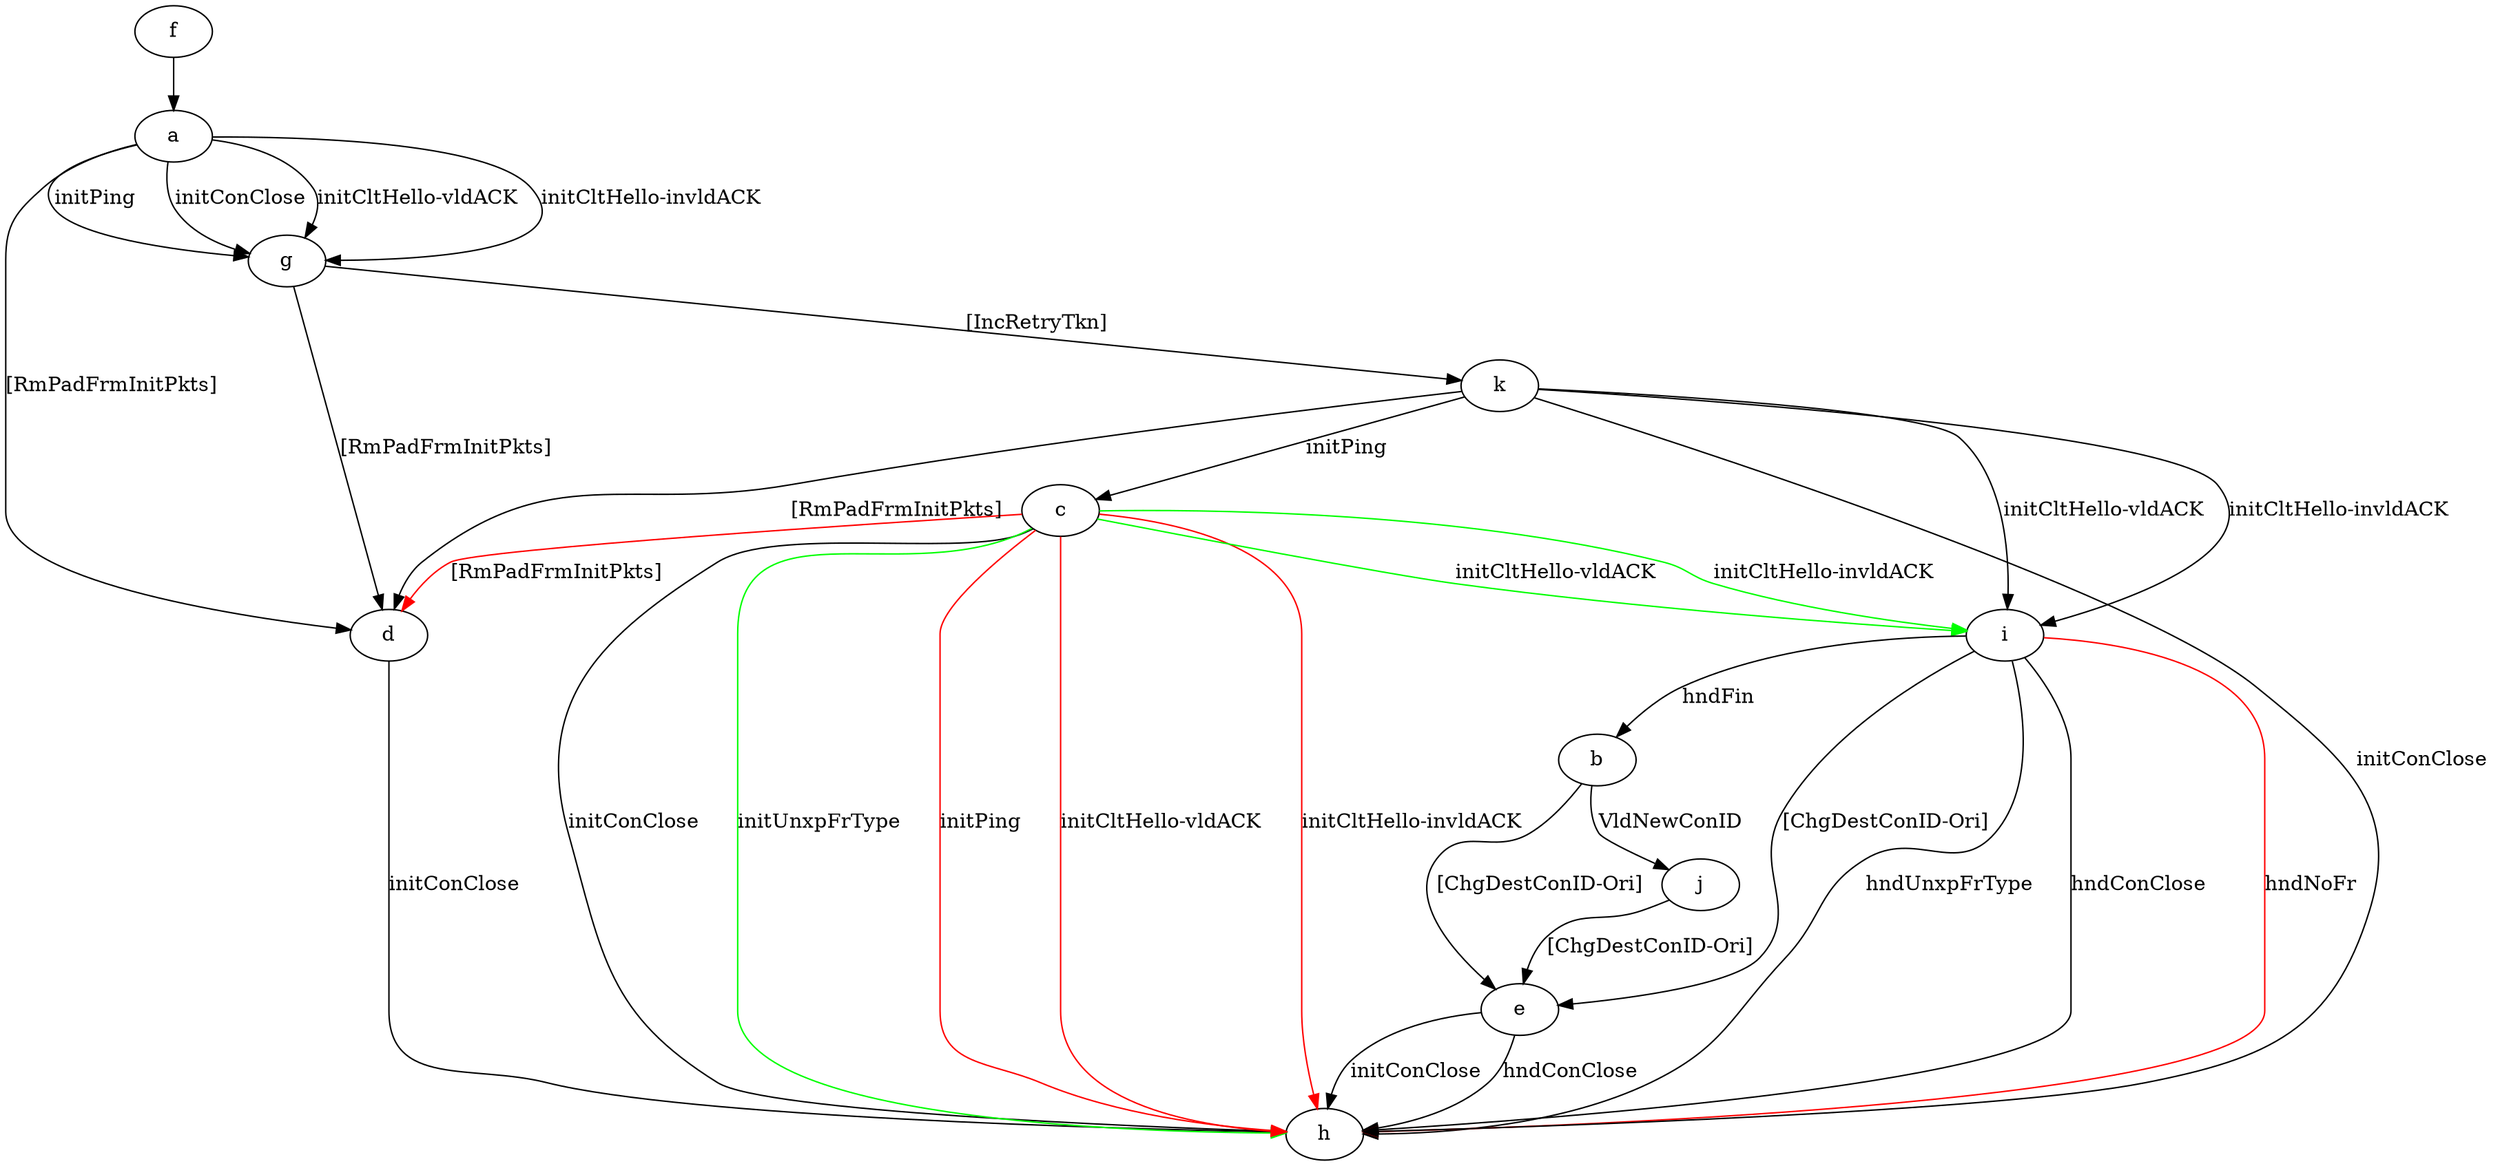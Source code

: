 digraph "" {
	a -> d	[key=0,
		label="[RmPadFrmInitPkts] "];
	a -> g	[key=0,
		label="initPing "];
	a -> g	[key=1,
		label="initConClose "];
	a -> g	[key=2,
		label="initCltHello-vldACK "];
	a -> g	[key=3,
		label="initCltHello-invldACK "];
	b -> e	[key=0,
		label="[ChgDestConID-Ori] "];
	b -> j	[key=0,
		label="VldNewConID "];
	c -> d	[key=0,
		color=red,
		label="[RmPadFrmInitPkts] "];
	c -> h	[key=0,
		label="initConClose "];
	c -> h	[key=1,
		color=green,
		label="initUnxpFrType "];
	c -> h	[key=2,
		color=red,
		label="initPing "];
	c -> h	[key=3,
		color=red,
		label="initCltHello-vldACK "];
	c -> h	[key=4,
		color=red,
		label="initCltHello-invldACK "];
	c -> i	[key=0,
		color=green,
		label="initCltHello-vldACK "];
	c -> i	[key=1,
		color=green,
		label="initCltHello-invldACK "];
	d -> h	[key=0,
		label="initConClose "];
	e -> h	[key=0,
		label="initConClose "];
	e -> h	[key=1,
		label="hndConClose "];
	f -> a	[key=0];
	g -> d	[key=0,
		label="[RmPadFrmInitPkts] "];
	g -> k	[key=0,
		label="[IncRetryTkn] "];
	i -> b	[key=0,
		label="hndFin "];
	i -> e	[key=0,
		label="[ChgDestConID-Ori] "];
	i -> h	[key=0,
		label="hndUnxpFrType "];
	i -> h	[key=1,
		label="hndConClose "];
	i -> h	[key=2,
		color=red,
		label="hndNoFr "];
	j -> e	[key=0,
		label="[ChgDestConID-Ori] "];
	k -> c	[key=0,
		label="initPing "];
	k -> d	[key=0,
		label="[RmPadFrmInitPkts] "];
	k -> h	[key=0,
		label="initConClose "];
	k -> i	[key=0,
		label="initCltHello-vldACK "];
	k -> i	[key=1,
		label="initCltHello-invldACK "];
}
